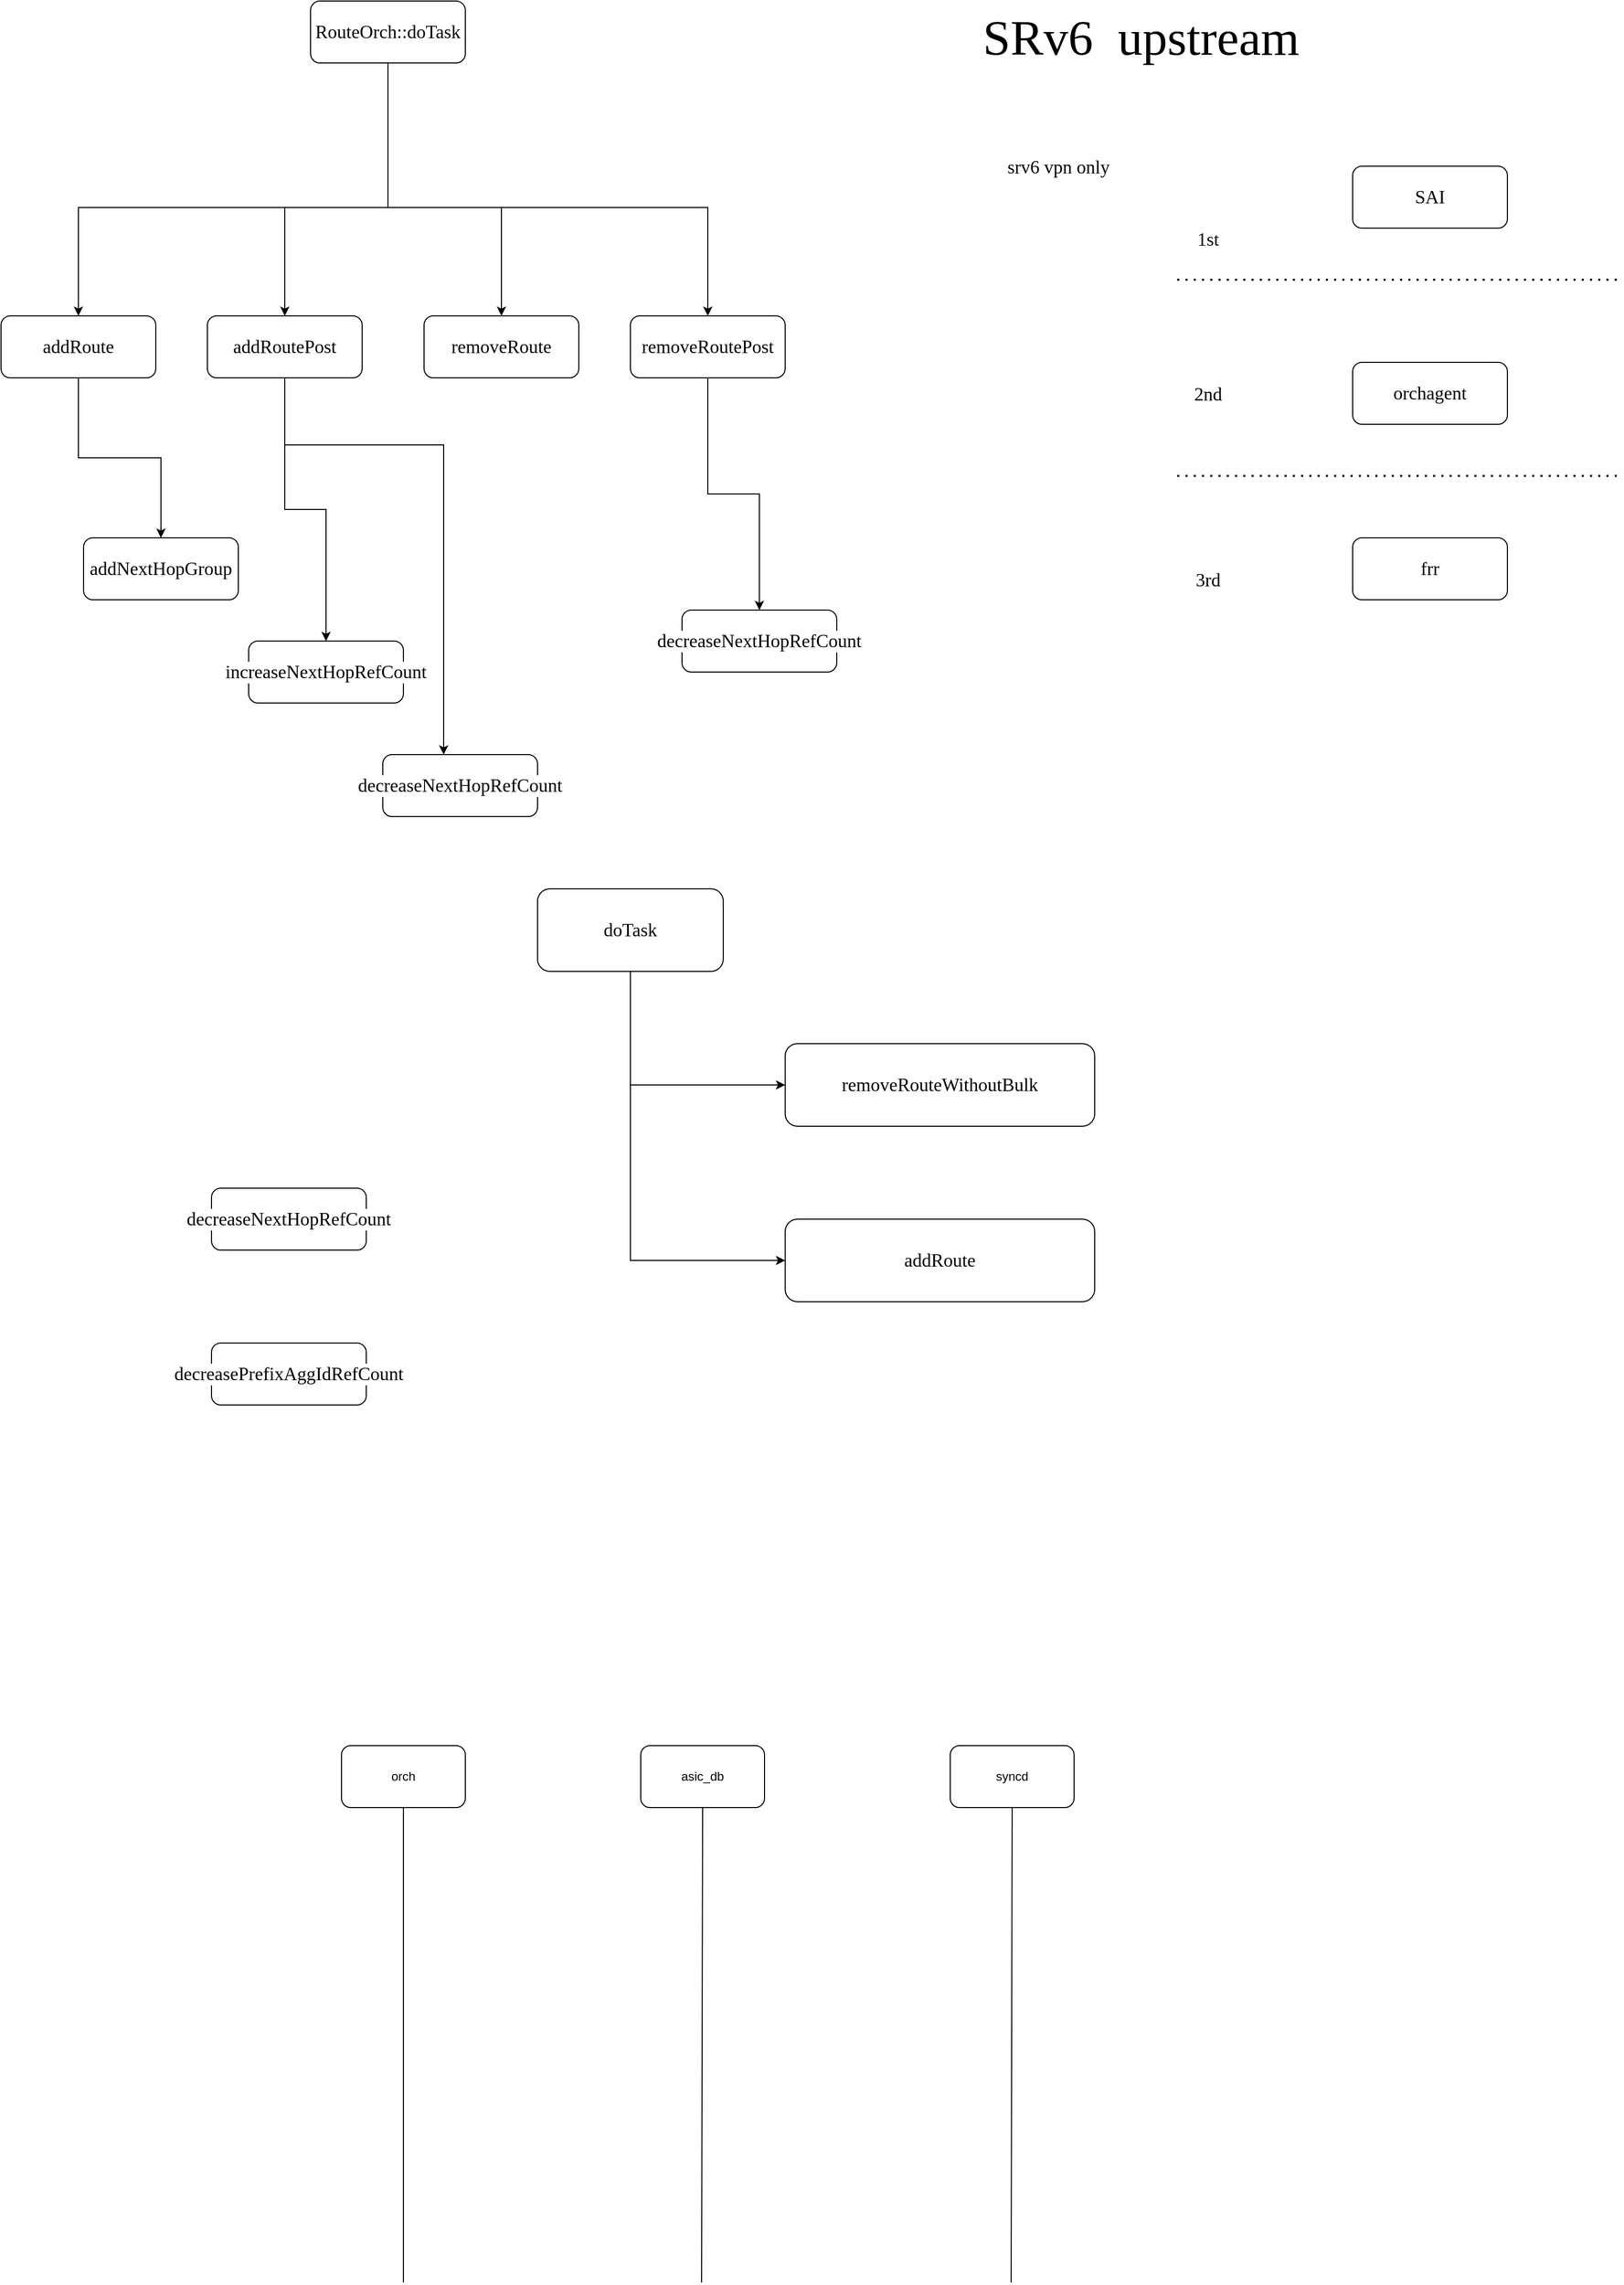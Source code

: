 <mxfile version="21.1.1" type="github">
  <diagram id="Bu2ydEuoJ4epIPWZgko5" name="Page-1">
    <mxGraphModel dx="1235" dy="646" grid="1" gridSize="10" guides="1" tooltips="1" connect="1" arrows="1" fold="1" page="1" pageScale="1" pageWidth="827" pageHeight="1169" math="0" shadow="0">
      <root>
        <mxCell id="0" />
        <mxCell id="1" parent="0" />
        <mxCell id="aUy5saCZqPQEdKHK85cZ-5" style="edgeStyle=orthogonalEdgeStyle;rounded=0;orthogonalLoop=1;jettySize=auto;html=1;fontFamily=Lucida Console;fontSize=18;" parent="1" source="aUy5saCZqPQEdKHK85cZ-1" target="aUy5saCZqPQEdKHK85cZ-2" edge="1">
          <mxGeometry relative="1" as="geometry">
            <Array as="points">
              <mxPoint x="435" y="310" />
              <mxPoint x="135" y="310" />
            </Array>
          </mxGeometry>
        </mxCell>
        <mxCell id="aUy5saCZqPQEdKHK85cZ-6" style="edgeStyle=orthogonalEdgeStyle;rounded=0;orthogonalLoop=1;jettySize=auto;html=1;fontFamily=Lucida Console;fontSize=18;" parent="1" source="aUy5saCZqPQEdKHK85cZ-1" target="aUy5saCZqPQEdKHK85cZ-3" edge="1">
          <mxGeometry relative="1" as="geometry">
            <Array as="points">
              <mxPoint x="435" y="310" />
              <mxPoint x="335" y="310" />
            </Array>
          </mxGeometry>
        </mxCell>
        <mxCell id="PmgqueM4Bu9pYNOxYdcn-3" style="edgeStyle=orthogonalEdgeStyle;rounded=0;orthogonalLoop=1;jettySize=auto;html=1;" parent="1" source="aUy5saCZqPQEdKHK85cZ-1" target="PmgqueM4Bu9pYNOxYdcn-1" edge="1">
          <mxGeometry relative="1" as="geometry">
            <Array as="points">
              <mxPoint x="435" y="310" />
              <mxPoint x="545" y="310" />
            </Array>
          </mxGeometry>
        </mxCell>
        <mxCell id="PmgqueM4Bu9pYNOxYdcn-4" style="edgeStyle=orthogonalEdgeStyle;rounded=0;orthogonalLoop=1;jettySize=auto;html=1;" parent="1" source="aUy5saCZqPQEdKHK85cZ-1" target="PmgqueM4Bu9pYNOxYdcn-2" edge="1">
          <mxGeometry relative="1" as="geometry">
            <Array as="points">
              <mxPoint x="435" y="310" />
              <mxPoint x="745" y="310" />
            </Array>
          </mxGeometry>
        </mxCell>
        <mxCell id="aUy5saCZqPQEdKHK85cZ-1" value="RouteOrch::doTask" style="rounded=1;whiteSpace=wrap;html=1;fontFamily=Lucida Console;fontSize=18;labelBackgroundColor=default;" parent="1" vertex="1">
          <mxGeometry x="360" y="110" width="150" height="60" as="geometry" />
        </mxCell>
        <mxCell id="aUy5saCZqPQEdKHK85cZ-7" style="edgeStyle=orthogonalEdgeStyle;rounded=0;orthogonalLoop=1;jettySize=auto;html=1;fontFamily=Lucida Console;fontSize=18;" parent="1" source="aUy5saCZqPQEdKHK85cZ-2" target="aUy5saCZqPQEdKHK85cZ-4" edge="1">
          <mxGeometry relative="1" as="geometry" />
        </mxCell>
        <mxCell id="aUy5saCZqPQEdKHK85cZ-2" value="addRoute" style="rounded=1;whiteSpace=wrap;html=1;fontFamily=Lucida Console;fontSize=18;labelBackgroundColor=default;" parent="1" vertex="1">
          <mxGeometry x="60" y="415" width="150" height="60" as="geometry" />
        </mxCell>
        <mxCell id="PmgqueM4Bu9pYNOxYdcn-8" style="edgeStyle=orthogonalEdgeStyle;rounded=0;orthogonalLoop=1;jettySize=auto;html=1;" parent="1" source="aUy5saCZqPQEdKHK85cZ-3" target="PmgqueM4Bu9pYNOxYdcn-5" edge="1">
          <mxGeometry relative="1" as="geometry" />
        </mxCell>
        <mxCell id="PmgqueM4Bu9pYNOxYdcn-9" style="edgeStyle=orthogonalEdgeStyle;rounded=0;orthogonalLoop=1;jettySize=auto;html=1;" parent="1" source="aUy5saCZqPQEdKHK85cZ-3" target="PmgqueM4Bu9pYNOxYdcn-6" edge="1">
          <mxGeometry relative="1" as="geometry">
            <Array as="points">
              <mxPoint x="335" y="540" />
              <mxPoint x="489" y="540" />
            </Array>
          </mxGeometry>
        </mxCell>
        <mxCell id="aUy5saCZqPQEdKHK85cZ-3" value="addRoutePost" style="rounded=1;whiteSpace=wrap;html=1;fontFamily=Lucida Console;fontSize=18;labelBackgroundColor=default;" parent="1" vertex="1">
          <mxGeometry x="260" y="415" width="150" height="60" as="geometry" />
        </mxCell>
        <mxCell id="aUy5saCZqPQEdKHK85cZ-4" value="addNextHopGroup" style="rounded=1;whiteSpace=wrap;html=1;fontFamily=Lucida Console;fontSize=18;labelBackgroundColor=default;" parent="1" vertex="1">
          <mxGeometry x="140" y="630" width="150" height="60" as="geometry" />
        </mxCell>
        <mxCell id="6D62caDFJYMswKi_88OP-1" value="SAI" style="rounded=1;whiteSpace=wrap;html=1;fontFamily=Lucida Console;fontSize=18;labelBackgroundColor=default;" parent="1" vertex="1">
          <mxGeometry x="1370" y="270" width="150" height="60" as="geometry" />
        </mxCell>
        <mxCell id="6D62caDFJYMswKi_88OP-2" value="SRv6&amp;nbsp; upstream" style="text;html=1;strokeColor=none;fillColor=none;align=center;verticalAlign=middle;whiteSpace=wrap;rounded=0;fontFamily=Lucida Console;fontSize=48;" parent="1" vertex="1">
          <mxGeometry x="910" y="110" width="510" height="70" as="geometry" />
        </mxCell>
        <mxCell id="6D62caDFJYMswKi_88OP-4" value="orchagent" style="rounded=1;whiteSpace=wrap;html=1;fontFamily=Lucida Console;fontSize=18;labelBackgroundColor=default;" parent="1" vertex="1">
          <mxGeometry x="1370" y="460" width="150" height="60" as="geometry" />
        </mxCell>
        <mxCell id="6D62caDFJYMswKi_88OP-5" value="frr" style="rounded=1;whiteSpace=wrap;html=1;fontFamily=Lucida Console;fontSize=18;labelBackgroundColor=default;" parent="1" vertex="1">
          <mxGeometry x="1370" y="630" width="150" height="60" as="geometry" />
        </mxCell>
        <mxCell id="6D62caDFJYMswKi_88OP-6" value="" style="endArrow=none;dashed=1;html=1;dashPattern=1 3;strokeWidth=2;rounded=0;fontFamily=Lucida Console;fontSize=48;" parent="1" edge="1">
          <mxGeometry width="50" height="50" relative="1" as="geometry">
            <mxPoint x="1200" y="380" as="sourcePoint" />
            <mxPoint x="1630" y="380" as="targetPoint" />
            <Array as="points">
              <mxPoint x="1430" y="380" />
            </Array>
          </mxGeometry>
        </mxCell>
        <mxCell id="6D62caDFJYMswKi_88OP-7" value="&lt;font style=&quot;font-size: 18px;&quot;&gt;1st&lt;/font&gt;" style="text;html=1;strokeColor=none;fillColor=none;align=center;verticalAlign=middle;whiteSpace=wrap;rounded=0;fontFamily=Lucida Console;fontSize=48;" parent="1" vertex="1">
          <mxGeometry x="1200" y="310" width="60" height="40" as="geometry" />
        </mxCell>
        <mxCell id="6D62caDFJYMswKi_88OP-8" value="&lt;font style=&quot;font-size: 18px;&quot;&gt;srv6 vpn only&lt;/font&gt;" style="text;html=1;strokeColor=none;fillColor=none;align=center;verticalAlign=middle;whiteSpace=wrap;rounded=0;fontFamily=Lucida Console;fontSize=48;" parent="1" vertex="1">
          <mxGeometry x="980" y="240" width="210" height="40" as="geometry" />
        </mxCell>
        <mxCell id="6D62caDFJYMswKi_88OP-9" value="&lt;font style=&quot;font-size: 18px;&quot;&gt;2nd&lt;/font&gt;" style="text;html=1;strokeColor=none;fillColor=none;align=center;verticalAlign=middle;whiteSpace=wrap;rounded=0;fontFamily=Lucida Console;fontSize=48;" parent="1" vertex="1">
          <mxGeometry x="1200" y="460" width="60" height="40" as="geometry" />
        </mxCell>
        <mxCell id="6D62caDFJYMswKi_88OP-10" value="&lt;font style=&quot;font-size: 18px;&quot;&gt;3rd&lt;/font&gt;" style="text;html=1;strokeColor=none;fillColor=none;align=center;verticalAlign=middle;whiteSpace=wrap;rounded=0;fontFamily=Lucida Console;fontSize=48;" parent="1" vertex="1">
          <mxGeometry x="1200" y="640" width="60" height="40" as="geometry" />
        </mxCell>
        <mxCell id="6D62caDFJYMswKi_88OP-11" value="" style="endArrow=none;dashed=1;html=1;dashPattern=1 3;strokeWidth=2;rounded=0;fontFamily=Lucida Console;fontSize=48;" parent="1" edge="1">
          <mxGeometry width="50" height="50" relative="1" as="geometry">
            <mxPoint x="1200" y="570" as="sourcePoint" />
            <mxPoint x="1630" y="570" as="targetPoint" />
            <Array as="points">
              <mxPoint x="1430" y="570" />
            </Array>
          </mxGeometry>
        </mxCell>
        <mxCell id="KNeuJJsKcEg62hx3r8rE-1" value="decreasePrefixAggIdRefCount" style="rounded=1;whiteSpace=wrap;html=1;fontFamily=Lucida Console;fontSize=18;labelBackgroundColor=default;" parent="1" vertex="1">
          <mxGeometry x="264" y="1410" width="150" height="60" as="geometry" />
        </mxCell>
        <mxCell id="KNeuJJsKcEg62hx3r8rE-2" value="decreaseNextHopRefCount" style="rounded=1;whiteSpace=wrap;html=1;fontFamily=Lucida Console;fontSize=18;labelBackgroundColor=default;" parent="1" vertex="1">
          <mxGeometry x="264" y="1260" width="150" height="60" as="geometry" />
        </mxCell>
        <mxCell id="KNeuJJsKcEg62hx3r8rE-3" value="removeRouteWithoutBulk" style="rounded=1;whiteSpace=wrap;html=1;fontFamily=Lucida Console;fontSize=18;labelBackgroundColor=default;" parent="1" vertex="1">
          <mxGeometry x="820" y="1120" width="300" height="80" as="geometry" />
        </mxCell>
        <mxCell id="PmgqueM4Bu9pYNOxYdcn-1" value="removeRoute" style="rounded=1;whiteSpace=wrap;html=1;fontFamily=Lucida Console;fontSize=18;labelBackgroundColor=default;" parent="1" vertex="1">
          <mxGeometry x="470" y="415" width="150" height="60" as="geometry" />
        </mxCell>
        <mxCell id="PmgqueM4Bu9pYNOxYdcn-10" style="edgeStyle=orthogonalEdgeStyle;rounded=0;orthogonalLoop=1;jettySize=auto;html=1;" parent="1" source="PmgqueM4Bu9pYNOxYdcn-2" target="PmgqueM4Bu9pYNOxYdcn-7" edge="1">
          <mxGeometry relative="1" as="geometry" />
        </mxCell>
        <mxCell id="PmgqueM4Bu9pYNOxYdcn-2" value="removeRoutePost" style="rounded=1;whiteSpace=wrap;html=1;fontFamily=Lucida Console;fontSize=18;labelBackgroundColor=default;" parent="1" vertex="1">
          <mxGeometry x="670" y="415" width="150" height="60" as="geometry" />
        </mxCell>
        <mxCell id="PmgqueM4Bu9pYNOxYdcn-5" value="increaseNextHopRefCount" style="rounded=1;whiteSpace=wrap;html=1;fontFamily=Lucida Console;fontSize=18;labelBackgroundColor=default;" parent="1" vertex="1">
          <mxGeometry x="300" y="730" width="150" height="60" as="geometry" />
        </mxCell>
        <mxCell id="PmgqueM4Bu9pYNOxYdcn-6" value="decreaseNextHopRefCount" style="rounded=1;whiteSpace=wrap;html=1;fontFamily=Lucida Console;fontSize=18;labelBackgroundColor=default;" parent="1" vertex="1">
          <mxGeometry x="430" y="840" width="150" height="60" as="geometry" />
        </mxCell>
        <mxCell id="PmgqueM4Bu9pYNOxYdcn-7" value="decreaseNextHopRefCount" style="rounded=1;whiteSpace=wrap;html=1;fontFamily=Lucida Console;fontSize=18;labelBackgroundColor=default;" parent="1" vertex="1">
          <mxGeometry x="720" y="700" width="150" height="60" as="geometry" />
        </mxCell>
        <mxCell id="qTt8-evo3sqp95qurFgH-1" value="addRoute" style="rounded=1;whiteSpace=wrap;html=1;fontFamily=Lucida Console;fontSize=18;labelBackgroundColor=default;" parent="1" vertex="1">
          <mxGeometry x="820" y="1290" width="300" height="80" as="geometry" />
        </mxCell>
        <mxCell id="qTt8-evo3sqp95qurFgH-4" style="edgeStyle=orthogonalEdgeStyle;rounded=0;orthogonalLoop=1;jettySize=auto;html=1;entryX=0;entryY=0.5;entryDx=0;entryDy=0;" parent="1" source="qTt8-evo3sqp95qurFgH-3" target="KNeuJJsKcEg62hx3r8rE-3" edge="1">
          <mxGeometry relative="1" as="geometry">
            <Array as="points">
              <mxPoint x="670" y="1160" />
            </Array>
          </mxGeometry>
        </mxCell>
        <mxCell id="qTt8-evo3sqp95qurFgH-5" style="edgeStyle=orthogonalEdgeStyle;rounded=0;orthogonalLoop=1;jettySize=auto;html=1;entryX=0;entryY=0.5;entryDx=0;entryDy=0;" parent="1" source="qTt8-evo3sqp95qurFgH-3" target="qTt8-evo3sqp95qurFgH-1" edge="1">
          <mxGeometry relative="1" as="geometry">
            <Array as="points">
              <mxPoint x="670" y="1330" />
            </Array>
          </mxGeometry>
        </mxCell>
        <mxCell id="qTt8-evo3sqp95qurFgH-3" value="doTask" style="rounded=1;whiteSpace=wrap;html=1;fontFamily=Lucida Console;fontSize=18;labelBackgroundColor=default;" parent="1" vertex="1">
          <mxGeometry x="580" y="970" width="180" height="80" as="geometry" />
        </mxCell>
        <mxCell id="8pvcK9yBEGgb6G2nEGA8-1" value="orch" style="rounded=1;whiteSpace=wrap;html=1;" vertex="1" parent="1">
          <mxGeometry x="390" y="1800" width="120" height="60" as="geometry" />
        </mxCell>
        <mxCell id="8pvcK9yBEGgb6G2nEGA8-2" value="" style="endArrow=none;html=1;rounded=0;entryX=0.5;entryY=1;entryDx=0;entryDy=0;" edge="1" parent="1" target="8pvcK9yBEGgb6G2nEGA8-1">
          <mxGeometry width="50" height="50" relative="1" as="geometry">
            <mxPoint x="450" y="2320" as="sourcePoint" />
            <mxPoint x="450" y="1920" as="targetPoint" />
          </mxGeometry>
        </mxCell>
        <mxCell id="8pvcK9yBEGgb6G2nEGA8-3" value="asic_db" style="rounded=1;whiteSpace=wrap;html=1;" vertex="1" parent="1">
          <mxGeometry x="680" y="1800" width="120" height="60" as="geometry" />
        </mxCell>
        <mxCell id="8pvcK9yBEGgb6G2nEGA8-4" value="" style="endArrow=none;html=1;rounded=0;entryX=0.5;entryY=1;entryDx=0;entryDy=0;" edge="1" target="8pvcK9yBEGgb6G2nEGA8-3" parent="1">
          <mxGeometry width="50" height="50" relative="1" as="geometry">
            <mxPoint x="739" y="2320" as="sourcePoint" />
            <mxPoint x="740" y="1920" as="targetPoint" />
          </mxGeometry>
        </mxCell>
        <mxCell id="8pvcK9yBEGgb6G2nEGA8-5" value="syncd" style="rounded=1;whiteSpace=wrap;html=1;" vertex="1" parent="1">
          <mxGeometry x="980" y="1800" width="120" height="60" as="geometry" />
        </mxCell>
        <mxCell id="8pvcK9yBEGgb6G2nEGA8-6" value="" style="endArrow=none;html=1;rounded=0;entryX=0.5;entryY=1;entryDx=0;entryDy=0;" edge="1" target="8pvcK9yBEGgb6G2nEGA8-5" parent="1">
          <mxGeometry width="50" height="50" relative="1" as="geometry">
            <mxPoint x="1039" y="2320" as="sourcePoint" />
            <mxPoint x="1040" y="1920" as="targetPoint" />
          </mxGeometry>
        </mxCell>
      </root>
    </mxGraphModel>
  </diagram>
</mxfile>
